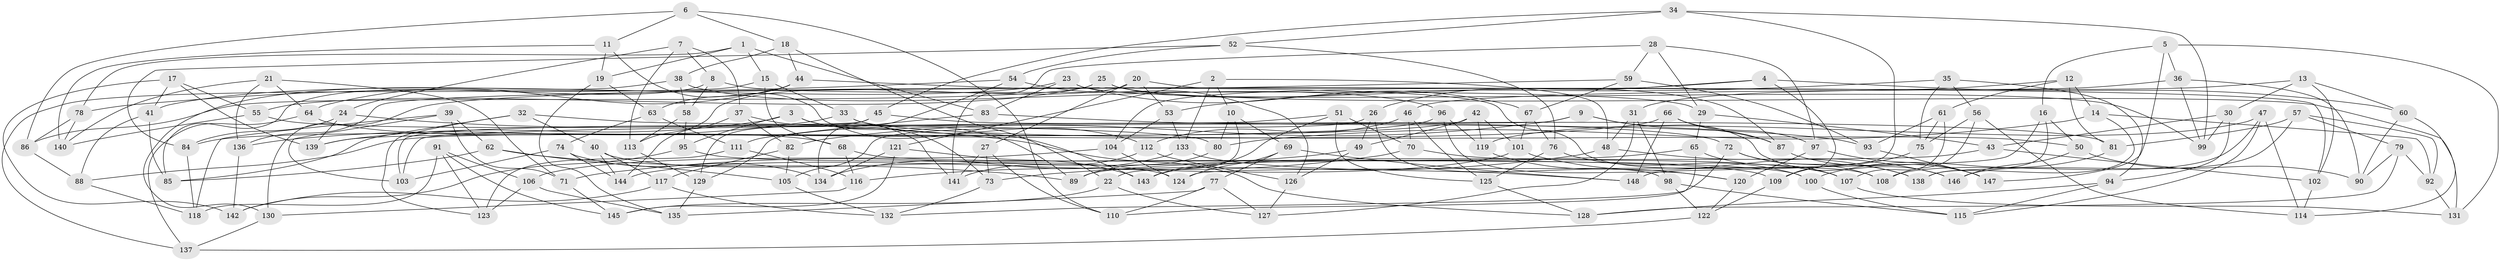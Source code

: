 // Generated by graph-tools (version 1.1) at 2025/26/03/09/25 03:26:51]
// undirected, 148 vertices, 296 edges
graph export_dot {
graph [start="1"]
  node [color=gray90,style=filled];
  1;
  2;
  3;
  4;
  5;
  6;
  7;
  8;
  9;
  10;
  11;
  12;
  13;
  14;
  15;
  16;
  17;
  18;
  19;
  20;
  21;
  22;
  23;
  24;
  25;
  26;
  27;
  28;
  29;
  30;
  31;
  32;
  33;
  34;
  35;
  36;
  37;
  38;
  39;
  40;
  41;
  42;
  43;
  44;
  45;
  46;
  47;
  48;
  49;
  50;
  51;
  52;
  53;
  54;
  55;
  56;
  57;
  58;
  59;
  60;
  61;
  62;
  63;
  64;
  65;
  66;
  67;
  68;
  69;
  70;
  71;
  72;
  73;
  74;
  75;
  76;
  77;
  78;
  79;
  80;
  81;
  82;
  83;
  84;
  85;
  86;
  87;
  88;
  89;
  90;
  91;
  92;
  93;
  94;
  95;
  96;
  97;
  98;
  99;
  100;
  101;
  102;
  103;
  104;
  105;
  106;
  107;
  108;
  109;
  110;
  111;
  112;
  113;
  114;
  115;
  116;
  117;
  118;
  119;
  120;
  121;
  122;
  123;
  124;
  125;
  126;
  127;
  128;
  129;
  130;
  131;
  132;
  133;
  134;
  135;
  136;
  137;
  138;
  139;
  140;
  141;
  142;
  143;
  144;
  145;
  146;
  147;
  148;
  1 -- 15;
  1 -- 19;
  1 -- 78;
  1 -- 83;
  2 -- 133;
  2 -- 121;
  2 -- 10;
  2 -- 48;
  3 -- 73;
  3 -- 139;
  3 -- 95;
  3 -- 89;
  4 -- 60;
  4 -- 104;
  4 -- 26;
  4 -- 109;
  5 -- 131;
  5 -- 16;
  5 -- 36;
  5 -- 147;
  6 -- 11;
  6 -- 86;
  6 -- 18;
  6 -- 110;
  7 -- 8;
  7 -- 37;
  7 -- 113;
  7 -- 24;
  8 -- 85;
  8 -- 29;
  8 -- 58;
  9 -- 146;
  9 -- 82;
  9 -- 103;
  9 -- 87;
  10 -- 22;
  10 -- 69;
  10 -- 80;
  11 -- 140;
  11 -- 143;
  11 -- 19;
  12 -- 14;
  12 -- 31;
  12 -- 61;
  12 -- 81;
  13 -- 102;
  13 -- 30;
  13 -- 130;
  13 -- 60;
  14 -- 92;
  14 -- 80;
  14 -- 138;
  15 -- 68;
  15 -- 33;
  15 -- 137;
  16 -- 50;
  16 -- 138;
  16 -- 124;
  17 -- 55;
  17 -- 41;
  17 -- 139;
  17 -- 142;
  18 -- 38;
  18 -- 22;
  18 -- 44;
  19 -- 135;
  19 -- 63;
  20 -- 27;
  20 -- 113;
  20 -- 102;
  20 -- 53;
  21 -- 136;
  21 -- 140;
  21 -- 71;
  21 -- 64;
  22 -- 145;
  22 -- 127;
  23 -- 67;
  23 -- 41;
  23 -- 83;
  23 -- 99;
  24 -- 139;
  24 -- 84;
  24 -- 128;
  25 -- 55;
  25 -- 131;
  25 -- 86;
  25 -- 87;
  26 -- 49;
  26 -- 105;
  26 -- 98;
  27 -- 110;
  27 -- 73;
  27 -- 141;
  28 -- 141;
  28 -- 29;
  28 -- 97;
  28 -- 59;
  29 -- 43;
  29 -- 65;
  30 -- 99;
  30 -- 43;
  30 -- 94;
  31 -- 48;
  31 -- 127;
  31 -- 98;
  32 -- 80;
  32 -- 123;
  32 -- 85;
  32 -- 40;
  33 -- 136;
  33 -- 112;
  33 -- 50;
  34 -- 45;
  34 -- 99;
  34 -- 52;
  34 -- 148;
  35 -- 53;
  35 -- 94;
  35 -- 75;
  35 -- 56;
  36 -- 90;
  36 -- 99;
  36 -- 46;
  37 -- 141;
  37 -- 82;
  37 -- 144;
  38 -- 130;
  38 -- 96;
  38 -- 58;
  39 -- 118;
  39 -- 62;
  39 -- 71;
  39 -- 103;
  40 -- 117;
  40 -- 144;
  40 -- 124;
  41 -- 88;
  41 -- 85;
  42 -- 101;
  42 -- 49;
  42 -- 119;
  42 -- 88;
  43 -- 89;
  43 -- 102;
  44 -- 108;
  44 -- 64;
  44 -- 63;
  45 -- 103;
  45 -- 81;
  45 -- 129;
  46 -- 112;
  46 -- 125;
  46 -- 70;
  47 -- 119;
  47 -- 115;
  47 -- 114;
  47 -- 108;
  48 -- 138;
  48 -- 73;
  49 -- 71;
  49 -- 126;
  50 -- 90;
  50 -- 146;
  51 -- 70;
  51 -- 129;
  51 -- 125;
  51 -- 143;
  52 -- 54;
  52 -- 76;
  52 -- 84;
  53 -- 133;
  53 -- 104;
  54 -- 126;
  54 -- 134;
  54 -- 78;
  55 -- 72;
  55 -- 140;
  56 -- 108;
  56 -- 75;
  56 -- 114;
  57 -- 146;
  57 -- 79;
  57 -- 92;
  57 -- 81;
  58 -- 113;
  58 -- 95;
  59 -- 67;
  59 -- 136;
  59 -- 93;
  60 -- 114;
  60 -- 90;
  61 -- 93;
  61 -- 75;
  61 -- 107;
  62 -- 85;
  62 -- 105;
  62 -- 89;
  63 -- 74;
  63 -- 111;
  64 -- 68;
  64 -- 137;
  65 -- 107;
  65 -- 110;
  65 -- 143;
  66 -- 97;
  66 -- 84;
  66 -- 148;
  66 -- 87;
  67 -- 101;
  67 -- 76;
  68 -- 100;
  68 -- 116;
  69 -- 124;
  69 -- 77;
  69 -- 148;
  70 -- 116;
  70 -- 107;
  71 -- 145;
  72 -- 108;
  72 -- 138;
  72 -- 132;
  73 -- 132;
  74 -- 134;
  74 -- 144;
  74 -- 103;
  75 -- 109;
  76 -- 125;
  76 -- 100;
  77 -- 127;
  77 -- 110;
  77 -- 135;
  78 -- 86;
  78 -- 140;
  79 -- 92;
  79 -- 128;
  79 -- 90;
  80 -- 89;
  81 -- 100;
  82 -- 117;
  82 -- 105;
  83 -- 111;
  83 -- 93;
  84 -- 118;
  86 -- 88;
  87 -- 147;
  88 -- 118;
  91 -- 106;
  91 -- 123;
  91 -- 118;
  91 -- 145;
  92 -- 131;
  93 -- 147;
  94 -- 128;
  94 -- 115;
  95 -- 109;
  95 -- 142;
  96 -- 139;
  96 -- 119;
  96 -- 120;
  97 -- 147;
  97 -- 120;
  98 -- 122;
  98 -- 115;
  100 -- 115;
  101 -- 146;
  101 -- 144;
  102 -- 114;
  104 -- 106;
  104 -- 124;
  105 -- 132;
  106 -- 123;
  106 -- 135;
  107 -- 131;
  109 -- 122;
  111 -- 116;
  111 -- 123;
  112 -- 141;
  112 -- 126;
  113 -- 129;
  116 -- 130;
  117 -- 132;
  117 -- 142;
  119 -- 120;
  120 -- 122;
  121 -- 134;
  121 -- 143;
  121 -- 145;
  122 -- 137;
  125 -- 128;
  126 -- 127;
  129 -- 135;
  130 -- 137;
  133 -- 148;
  133 -- 134;
  136 -- 142;
}
